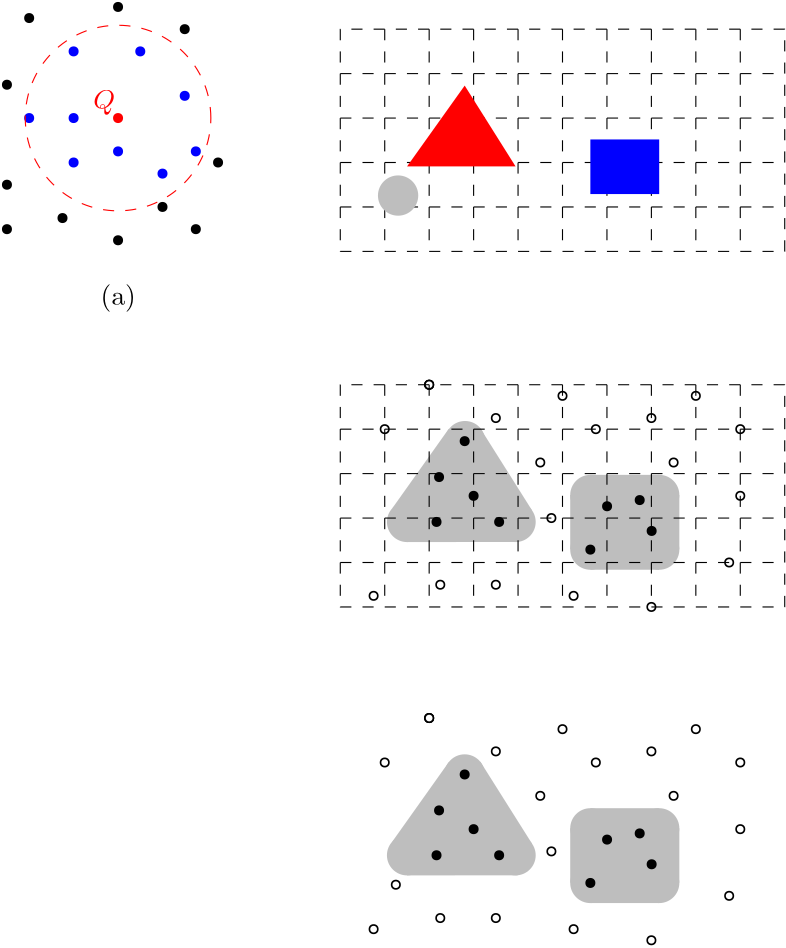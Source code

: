 <?xml version="1.0"?>
<!DOCTYPE ipe SYSTEM "ipe.dtd">
<ipe version="70010" creator="Ipe 7.0.10">
<info created="D:20111222150845" modified="D:20130221232932"/>
<ipestyle name="basic">
<symbol name="arrow/arc(spx)">
<path stroke="sym-stroke" fill="sym-stroke" pen="sym-pen">
0 0 m
-1 0.333 l
-1 -0.333 l
h
</path>
</symbol>
<symbol name="arrow/farc(spx)">
<path stroke="sym-stroke" fill="white" pen="sym-pen">
0 0 m
-1 0.333 l
-1 -0.333 l
h
</path>
</symbol>
<symbol name="mark/circle(sx)" transformations="translations">
<path fill="sym-stroke">
0.6 0 0 0.6 0 0 e
0.4 0 0 0.4 0 0 e
</path>
</symbol>
<symbol name="mark/disk(sx)" transformations="translations">
<path fill="sym-stroke">
0.6 0 0 0.6 0 0 e
</path>
</symbol>
<symbol name="mark/fdisk(sfx)" transformations="translations">
<group>
<path fill="sym-fill">
0.5 0 0 0.5 0 0 e
</path>
<path fill="sym-stroke" fillrule="eofill">
0.6 0 0 0.6 0 0 e
0.4 0 0 0.4 0 0 e
</path>
</group>
</symbol>
<symbol name="mark/box(sx)" transformations="translations">
<path fill="sym-stroke" fillrule="eofill">
-0.6 -0.6 m
0.6 -0.6 l
0.6 0.6 l
-0.6 0.6 l
h
-0.4 -0.4 m
0.4 -0.4 l
0.4 0.4 l
-0.4 0.4 l
h
</path>
</symbol>
<symbol name="mark/square(sx)" transformations="translations">
<path fill="sym-stroke">
-0.6 -0.6 m
0.6 -0.6 l
0.6 0.6 l
-0.6 0.6 l
h
</path>
</symbol>
<symbol name="mark/fsquare(sfx)" transformations="translations">
<group>
<path fill="sym-fill">
-0.5 -0.5 m
0.5 -0.5 l
0.5 0.5 l
-0.5 0.5 l
h
</path>
<path fill="sym-stroke" fillrule="eofill">
-0.6 -0.6 m
0.6 -0.6 l
0.6 0.6 l
-0.6 0.6 l
h
-0.4 -0.4 m
0.4 -0.4 l
0.4 0.4 l
-0.4 0.4 l
h
</path>
</group>
</symbol>
<symbol name="mark/cross(sx)" transformations="translations">
<group>
<path fill="sym-stroke">
-0.43 -0.57 m
0.57 0.43 l
0.43 0.57 l
-0.57 -0.43 l
h
</path>
<path fill="sym-stroke">
-0.43 0.57 m
0.57 -0.43 l
0.43 -0.57 l
-0.57 0.43 l
h
</path>
</group>
</symbol>
<symbol name="arrow/fnormal(spx)">
<path stroke="sym-stroke" fill="white" pen="sym-pen">
0 0 m
-1 0.333 l
-1 -0.333 l
h
</path>
</symbol>
<symbol name="arrow/pointed(spx)">
<path stroke="sym-stroke" fill="sym-stroke" pen="sym-pen">
0 0 m
-1 0.333 l
-0.8 0 l
-1 -0.333 l
h
</path>
</symbol>
<symbol name="arrow/fpointed(spx)">
<path stroke="sym-stroke" fill="white" pen="sym-pen">
0 0 m
-1 0.333 l
-0.8 0 l
-1 -0.333 l
h
</path>
</symbol>
<symbol name="arrow/linear(spx)">
<path stroke="sym-stroke" pen="sym-pen">
-1 0.333 m
0 0 l
-1 -0.333 l
</path>
</symbol>
<symbol name="arrow/fdouble(spx)">
<path stroke="sym-stroke" fill="white" pen="sym-pen">
0 0 m
-1 0.333 l
-1 -0.333 l
h
-1 0 m
-2 0.333 l
-2 -0.333 l
h
</path>
</symbol>
<symbol name="arrow/double(spx)">
<path stroke="sym-stroke" fill="sym-stroke" pen="sym-pen">
0 0 m
-1 0.333 l
-1 -0.333 l
h
-1 0 m
-2 0.333 l
-2 -0.333 l
h
</path>
</symbol>
<pen name="heavier" value="0.8"/>
<pen name="fat" value="1.2"/>
<pen name="ultrafat" value="2"/>
<symbolsize name="large" value="5"/>
<symbolsize name="small" value="2"/>
<symbolsize name="tiny" value="1.1"/>
<arrowsize name="large" value="10"/>
<arrowsize name="small" value="5"/>
<arrowsize name="tiny" value="3"/>
<color name="red" value="1 0 0"/>
<color name="green" value="0 1 0"/>
<color name="blue" value="0 0 1"/>
<color name="yellow" value="1 1 0"/>
<color name="orange" value="1 0.647 0"/>
<color name="gold" value="1 0.843 0"/>
<color name="purple" value="0.627 0.125 0.941"/>
<color name="gray" value="0.745"/>
<color name="brown" value="0.647 0.165 0.165"/>
<color name="navy" value="0 0 0.502"/>
<color name="pink" value="1 0.753 0.796"/>
<color name="seagreen" value="0.18 0.545 0.341"/>
<color name="turquoise" value="0.251 0.878 0.816"/>
<color name="violet" value="0.933 0.51 0.933"/>
<color name="darkblue" value="0 0 0.545"/>
<color name="darkcyan" value="0 0.545 0.545"/>
<color name="darkgray" value="0.663"/>
<color name="darkgreen" value="0 0.392 0"/>
<color name="darkmagenta" value="0.545 0 0.545"/>
<color name="darkorange" value="1 0.549 0"/>
<color name="darkred" value="0.545 0 0"/>
<color name="lightblue" value="0.678 0.847 0.902"/>
<color name="lightcyan" value="0.878 1 1"/>
<color name="lightgray" value="0.827"/>
<color name="lightgreen" value="0.565 0.933 0.565"/>
<color name="lightyellow" value="1 1 0.878"/>
<dashstyle name="dashed" value="[4] 0"/>
<dashstyle name="dotted" value="[1 3] 0"/>
<dashstyle name="dash dotted" value="[4 2 1 2] 0"/>
<dashstyle name="dash dot dotted" value="[4 2 1 2 1 2] 0"/>
<textsize name="large" value="\large"/>
<textsize name="Large" value="\Large"/>
<textsize name="LARGE" value="\LARGE"/>
<textsize name="huge" value="\huge"/>
<textsize name="Huge" value="\Huge"/>
<textsize name="small" value="\small"/>
<textsize name="footnote" value="\footnotesize"/>
<textsize name="tiny" value="\tiny"/>
<textstyle name="center" begin="\begin{center}" end="\end{center}"/>
<textstyle name="itemize" begin="\begin{itemize}" end="\end{itemize}"/>
<textstyle name="item" begin="\begin{itemize}\item{}" end="\end{itemize}"/>
<gridsize name="4 pts" value="4"/>
<gridsize name="8 pts (~3 mm)" value="8"/>
<gridsize name="16 pts (~6 mm)" value="16"/>
<gridsize name="32 pts (~12 mm)" value="32"/>
<gridsize name="10 pts (~3.5 mm)" value="10"/>
<gridsize name="20 pts (~7 mm)" value="20"/>
<gridsize name="14 pts (~5 mm)" value="14"/>
<gridsize name="28 pts (~10 mm)" value="28"/>
<gridsize name="56 pts (~20 mm)" value="56"/>
<anglesize name="90 deg" value="90"/>
<anglesize name="60 deg" value="60"/>
<anglesize name="45 deg" value="45"/>
<anglesize name="30 deg" value="30"/>
<anglesize name="22.5 deg" value="22.5"/>
<tiling name="falling" angle="-60" step="4" width="1"/>
<tiling name="rising" angle="30" step="4" width="1"/>
</ipestyle>
<page>
<layer name="alpha"/>
<view layers="alpha" active="alpha"/>
<text layer="alpha" matrix="1 0 0 1 4 -4" transformations="translations" pos="99.0581 791.366" stroke="blue" type="label" width="7.876" height="6.815" depth="1.93" valign="baseline">\textcolor{red}{$Q$}</text>
<use name="mark/disk(sx)" pos="112 784" size="normal" stroke="red"/>
<use name="mark/disk(sx)" pos="96 768" size="normal" stroke="blue"/>
<use name="mark/disk(sx)" pos="80 784" size="normal" stroke="blue"/>
<use name="mark/disk(sx)" pos="96 808" size="normal" stroke="blue"/>
<use name="mark/disk(sx)" pos="120 808" size="normal" stroke="blue"/>
<use name="mark/disk(sx)" pos="136 792" size="normal" stroke="blue"/>
<use matrix="1 0 0 1 -8 0" name="mark/disk(sx)" pos="156 768" size="normal" stroke="black"/>
<use name="mark/disk(sx)" pos="128 764" size="normal" stroke="blue"/>
<use name="mark/disk(sx)" pos="128 752" size="normal" stroke="black"/>
<use name="mark/disk(sx)" pos="112 740" size="normal" stroke="black"/>
<use name="mark/disk(sx)" pos="92 748" size="normal" stroke="black"/>
<use name="mark/disk(sx)" pos="72 760" size="normal" stroke="black"/>
<use name="mark/disk(sx)" pos="72 796" size="normal" stroke="black"/>
<use name="mark/disk(sx)" pos="80 820" size="normal" stroke="black"/>
<use name="mark/disk(sx)" pos="136 816" size="normal" stroke="black"/>
<use name="mark/disk(sx)" pos="112 824" size="normal" stroke="black"/>
<use name="mark/disk(sx)" pos="140 772" size="normal" stroke="blue"/>
<use name="mark/disk(sx)" pos="140 744" size="normal" stroke="black"/>
<use name="mark/disk(sx)" pos="72 744" size="normal" stroke="black"/>
<use name="mark/disk(sx)" pos="112 772" size="normal" stroke="blue"/>
<use name="mark/disk(sx)" pos="96 784" size="normal" stroke="blue"/>
<path stroke="red" dash="dashed">
33.4011 0 0 33.4011 112 784 e
</path>
<text matrix="1 0 0 1 6.63118 -74.6115" transformations="translations" pos="99.0581 791.366" stroke="black" type="label" width="12.73" height="7.473" depth="2.49" valign="baseline">(a)</text>
<path stroke="black" dash="dashed">
192 816 m
192 736 l
352 736 l
352 816 l
192 816 l
192 800 l
352 800 l
352 800 l
</path>
<path stroke="black" dash="dashed">
192 784 m
352 784 l
</path>
<path stroke="black" dash="dashed">
192 768 m
352 768 l
</path>
<path stroke="black" dash="dashed">
192 752 m
352 752 l
</path>
<path stroke="black" dash="dashed">
208 816 m
208 736 l
</path>
<path stroke="black" dash="dashed">
224 816 m
224 736 l
</path>
<path stroke="black" dash="dashed">
240 816 m
240 736 l
</path>
<path stroke="black" dash="dashed">
256 816 m
256 736 l
</path>
<path stroke="black" dash="dashed">
272 816 m
272 736 l
</path>
<path stroke="black" dash="dashed">
288 816 m
288 736 l
</path>
<path stroke="black" dash="dashed">
304 816 m
304 736 l
</path>
<path stroke="black" dash="dashed">
320 816 m
320 736 l
</path>
<path stroke="black" dash="dashed">
336 816 m
336 816 l
336 736 l
</path>
<path fill="blue" fillrule="eofill">
282.031 776.298 m
282.031 756.637 l
306.81 756.637 l
306.81 776.298 l
h
</path>
<path fill="red">
236.784 795.69 m
216.046 766.603 l
255.099 766.603 l
h
</path>
<path fill="gray">
7.25191 0 0 7.25191 212.814 756.099 e
</path>
<path matrix="1 0 0 1 0 -128" fill="blue" fillrule="eofill">
282.031 776.298 m
282.031 756.637 l
306.81 756.637 l
306.81 776.298 l
h
</path>
<path matrix="1.15062 0 0 1.14582 -35.6485 -242.066" fill="gray">
236.784 795.69 m
216.046 766.603 l
255.099 766.603 l
h
</path>
<path matrix="1 0 0 1 24.0926 -88.409" fill="gray">
7.25191 0 0 7.25191 212.814 756.099 e
</path>
<path matrix="1 0 0 1 42.285 -117.496" fill="gray">
7.25191 0 0 7.25191 212.814 756.099 e
</path>
<path matrix="1 0 0 1 3.232 -117.496" fill="gray">
7.25191 0 0 7.25191 212.814 756.099 e
</path>
<path matrix="1 0 0 1 69.217 -107.801" fill="gray">
7.25191 0 0 7.25191 212.814 756.099 e
</path>
<path matrix="1 0 0 1 93.996 -107.801" fill="gray">
7.25191 0 0 7.25191 212.814 756.099 e
</path>
<path matrix="1 0 0 1 69.217 -127.462" fill="gray">
7.25191 0 0 7.25191 212.814 756.099 e
</path>
<path matrix="1 0 0 1 93.996 -127.462" fill="gray">
7.25191 0 0 7.25191 212.814 756.099 e
</path>
<path matrix="1 0 0 1 0 -32" stroke="black">
236.784 699.69 m
236.784 699.69 l
h
</path>
<path matrix="1 0 0 1 0 -32" fill="gray">
236.784 699.69 m
216.046 670.603 l
210.739 675.546 l
231.038 704.115 l
231.038 704.115 l
h
</path>
<path matrix="1 0 0 1 0 -32" fill="gray">
236.784 699.69 m
255.099 670.603 l
261.028 674.779 l
242.563 704.071 l
242.382 704.3 l
h
</path>
<path matrix="1 0 0 1 0 -32" fill="gray">
216.046 670.603 m
216.038 663.351 l
255.845 663.39 l
255.099 670.603 l
h
</path>
<path matrix="1 0 0 1 0 -32" fill="gray">
282.031 680.298 m
306.81 680.298 l
306.699 687.549 l
282.061 687.55 l
282.061 687.55 l
h
</path>
<path matrix="1 0 0 1 0 -32" fill="gray">
282.031 660.637 m
306.81 660.637 l
306.762 653.385 l
282.061 653.385 l
282.061 653.385 l
h
</path>
<path matrix="1 0 0 1 0 -32" fill="gray">
306.81 680.298 m
306.81 660.637 l
314.062 660.709 l
314.062 680.308 l
314.062 680.308 l
h
</path>
<path matrix="1 0 0 1 0 -32" fill="gray">
282.031 680.298 m
282.031 660.637 l
274.779 660.708 l
274.779 680.308 l
274.779 680.308 l
h
</path>
<path matrix="1.13606 0 0 1.14556 -39.6478 -239.555" fill="gray" fillrule="eofill">
282.031 776.298 m
282.031 756.637 l
306.81 756.637 l
306.81 776.298 l
h
</path>
<use matrix="1 0 0 1 128 -148" name="mark/fdisk(sfx)" pos="80 820" size="normal" stroke="black" fill="white"/>
<use matrix="1 0 0 1 144 -132" name="mark/disk(sx)" pos="80 820" size="normal" stroke="black"/>
<use matrix="1 0 0 1 144 -132" name="mark/disk(sx)" pos="80 820" size="normal" stroke="black"/>
<use matrix="1 0 0 1 144 -132" name="mark/fdisk(sfx)" pos="80 820" size="normal" stroke="black" fill="white"/>
<use matrix="1 0 0 1 168 -144" name="mark/fdisk(sfx)" pos="80 820" size="normal" stroke="black" fill="white"/>
<use matrix="1 0 0 1 184 -160" name="mark/fdisk(sfx)" pos="80 820" size="normal" stroke="black" fill="white"/>
<use matrix="1 0 0 1 188 -180" name="mark/fdisk(sfx)" pos="80 820" size="normal" stroke="black" fill="white"/>
<use matrix="1 0 0 1 204 -148" name="mark/fdisk(sfx)" pos="80 820" size="normal" stroke="black" fill="white"/>
<use matrix="1 0 0 1 192 -136" name="mark/fdisk(sfx)" pos="80 820" size="normal" stroke="black" fill="white"/>
<use matrix="1 0 0 1 224 -144" name="mark/fdisk(sfx)" pos="80 820" size="normal" stroke="black" fill="white"/>
<use matrix="1 0 0 1 232 -160" name="mark/fdisk(sfx)" pos="80 820" size="normal" stroke="black" fill="white"/>
<use matrix="1 0 0 1 240 -136" name="mark/fdisk(sfx)" pos="80 820" size="normal" stroke="black" fill="white"/>
<use matrix="1 0 0 1 256 -148" name="mark/fdisk(sfx)" pos="80 820" size="normal" stroke="black" fill="white"/>
<use matrix="1 0 0 1 256 -172" name="mark/fdisk(sfx)" pos="80 820" size="normal" stroke="black" fill="white"/>
<use matrix="1 0 0 1 252 -196" name="mark/fdisk(sfx)" pos="80 820" size="normal" stroke="black" fill="white"/>
<use matrix="1 0 0 1 224 -212" name="mark/fdisk(sfx)" pos="80 820" size="normal" stroke="black" fill="white"/>
<use matrix="1 0 0 1 196 -208" name="mark/fdisk(sfx)" pos="80 820" size="normal" stroke="black" fill="white"/>
<use matrix="1 0 0 1 168 -204" name="mark/fdisk(sfx)" pos="80 820" size="normal" stroke="black" fill="white"/>
<use matrix="1 0 0 1 148 -204" name="mark/fdisk(sfx)" pos="80 820" size="normal" stroke="black" fill="white"/>
<use matrix="1 0 0 1 124 -208" name="mark/fdisk(sfx)" pos="80 820" size="normal" stroke="black" fill="white"/>
<use matrix="1 0 0 1 160 -172" name="mark/disk(sx)" pos="80 820" size="normal" stroke="black"/>
<use matrix="1 0 0 1 146.648 -181.397" name="mark/disk(sx)" pos="80 820" size="normal" stroke="black"/>
<use matrix="1 0 0 1 147.563 -165.244" name="mark/disk(sx)" pos="80 820" size="normal" stroke="black"/>
<use matrix="1 0 0 1 156.784 -152.31" name="mark/disk(sx)" pos="80 820" size="normal" stroke="black"/>
<use matrix="1 0 0 1 208.045 -175.754" name="mark/disk(sx)" pos="80 820" size="normal" stroke="black"/>
<use matrix="1 0 0 1 224.093 -184.639" name="mark/disk(sx)" pos="80 820" size="normal" stroke="black"/>
<use matrix="1 0 0 1 219.792 -173.529" name="mark/disk(sx)" pos="80 820" size="normal" stroke="black"/>
<use matrix="1 0 0 1 202.031 -191.363" name="mark/disk(sx)" pos="80 820" size="normal" stroke="black"/>
<use matrix="1 0 0 1 169.191 -181.397" name="mark/disk(sx)" pos="80 820" size="normal" stroke="black"/>
<path matrix="1 0 0 1 0 -248" fill="blue" fillrule="eofill">
282.031 776.298 m
282.031 756.637 l
306.81 756.637 l
306.81 776.298 l
h
</path>
<path matrix="1.15062 0 0 1.14582 -35.6485 -362.066" fill="gray">
236.784 795.69 m
216.046 766.603 l
255.099 766.603 l
h
</path>
<path matrix="1 0 0 1 23.97 -208.409" fill="gray">
7.25191 0 0 7.25191 212.814 756.099 e
</path>
<path matrix="1 0 0 1 42.285 -237.496" fill="gray">
7.25191 0 0 7.25191 212.814 756.099 e
</path>
<path matrix="1 0 0 1 3.232 -237.496" fill="gray">
7.25191 0 0 7.25191 212.814 756.099 e
</path>
<path matrix="1 0 0 1 69.217 -227.801" fill="gray">
7.25191 0 0 7.25191 212.814 756.099 e
</path>
<path matrix="1 0 0 1 93.996 -227.801" fill="gray">
7.25191 0 0 7.25191 212.814 756.099 e
</path>
<path matrix="1 0 0 1 69.217 -247.462" fill="gray">
7.25191 0 0 7.25191 212.814 756.099 e
</path>
<path matrix="1 0 0 1 93.996 -247.462" fill="gray">
7.25191 0 0 7.25191 212.814 756.099 e
</path>
<path matrix="1 0 0 1 0 -152" stroke="black">
236.784 699.69 m
236.784 699.69 l
h
</path>
<path matrix="1 0 0 1 0 -152" fill="gray">
236.784 699.69 m
216.046 670.603 l
210.739 675.546 l
231.038 704.115 l
231.038 704.115 l
h
</path>
<path matrix="1 0 0 1 0 -152" fill="gray">
236.784 699.69 m
255.099 670.603 l
261.028 674.779 l
242.563 704.071 l
242.382 704.3 l
h
</path>
<path matrix="1 0 0 1 0 -152" fill="gray">
216.046 670.603 m
216.038 663.351 l
255.845 663.39 l
255.099 670.603 l
h
</path>
<path matrix="1 0 0 1 0 -152" fill="gray">
282.031 680.298 m
306.81 680.298 l
306.699 687.549 l
282.061 687.55 l
282.061 687.55 l
h
</path>
<path matrix="1 0 0 1 0 -152" fill="gray">
282.031 660.637 m
306.81 660.637 l
306.762 653.385 l
282.061 653.385 l
282.061 653.385 l
h
</path>
<path matrix="1 0 0 1 0 -152" fill="gray">
306.81 680.298 m
306.81 660.637 l
314.062 660.709 l
314.062 680.308 l
314.062 680.308 l
h
</path>
<path matrix="1 0 0 1 0 -152" fill="gray">
282.031 680.298 m
282.031 660.637 l
274.779 660.708 l
274.779 680.308 l
274.779 680.308 l
h
</path>
<path matrix="1.13606 0 0 1.14556 -39.6478 -359.555" fill="gray" fillrule="eofill">
282.031 776.298 m
282.031 756.637 l
306.81 756.637 l
306.81 776.298 l
h
</path>
<use matrix="1 0 0 1 128 -268" name="mark/fdisk(sfx)" pos="80 820" size="normal" stroke="black" fill="white"/>
<use matrix="1 0 0 1 144 -252" name="mark/disk(sx)" pos="80 820" size="normal" stroke="black"/>
<use matrix="1 0 0 1 144 -252" name="mark/disk(sx)" pos="80 820" size="normal" stroke="black"/>
<use matrix="1 0 0 1 144 -252" name="mark/fdisk(sfx)" pos="80 820" size="normal" stroke="black" fill="white"/>
<use matrix="1 0 0 1 168 -264" name="mark/fdisk(sfx)" pos="80 820" size="normal" stroke="black" fill="white"/>
<use matrix="1 0 0 1 184 -280" name="mark/fdisk(sfx)" pos="80 820" size="normal" stroke="black" fill="white"/>
<use matrix="1 0 0 1 188 -300" name="mark/fdisk(sfx)" pos="80 820" size="normal" stroke="black" fill="white"/>
<use matrix="1 0 0 1 204 -268" name="mark/fdisk(sfx)" pos="80 820" size="normal" stroke="black" fill="white"/>
<use matrix="1 0 0 1 192 -256" name="mark/fdisk(sfx)" pos="80 820" size="normal" stroke="black" fill="white"/>
<use matrix="1 0 0 1 224 -264" name="mark/fdisk(sfx)" pos="80 820" size="normal" stroke="black" fill="white"/>
<use matrix="1 0 0 1 232 -280" name="mark/fdisk(sfx)" pos="80 820" size="normal" stroke="black" fill="white"/>
<use matrix="1 0 0 1 240 -256" name="mark/fdisk(sfx)" pos="80 820" size="normal" stroke="black" fill="white"/>
<use matrix="1 0 0 1 256 -268" name="mark/fdisk(sfx)" pos="80 820" size="normal" stroke="black" fill="white"/>
<use matrix="1 0 0 1 256 -292" name="mark/fdisk(sfx)" pos="80 820" size="normal" stroke="black" fill="white"/>
<use matrix="1 0 0 1 252 -316" name="mark/fdisk(sfx)" pos="80 820" size="normal" stroke="black" fill="white"/>
<use matrix="1 0 0 1 224 -332" name="mark/fdisk(sfx)" pos="80 820" size="normal" stroke="black" fill="white"/>
<use matrix="1 0 0 1 196 -328" name="mark/fdisk(sfx)" pos="80 820" size="normal" stroke="black" fill="white"/>
<use matrix="1 0 0 1 168 -324" name="mark/fdisk(sfx)" pos="80 820" size="normal" stroke="black" fill="white"/>
<use matrix="1 0 0 1 148 -324" name="mark/fdisk(sfx)" pos="80 820" size="normal" stroke="black" fill="white"/>
<use matrix="1 0 0 1 132 -312" name="mark/fdisk(sfx)" pos="80 820" size="normal" stroke="black" fill="white"/>
<use matrix="1 0 0 1 124 -328" name="mark/fdisk(sfx)" pos="80 820" size="normal" stroke="black" fill="white"/>
<use matrix="1 0 0 1 160 -292" name="mark/disk(sx)" pos="80 820" size="normal" stroke="black"/>
<use matrix="1 0 0 1 146.648 -301.397" name="mark/disk(sx)" pos="80 820" size="normal" stroke="black"/>
<use matrix="1 0 0 1 147.563 -285.244" name="mark/disk(sx)" pos="80 820" size="normal" stroke="black"/>
<use matrix="1 0 0 1 156.784 -272.31" name="mark/disk(sx)" pos="80 820" size="normal" stroke="black"/>
<use matrix="1 0 0 1 208.045 -295.754" name="mark/disk(sx)" pos="80 820" size="normal" stroke="black"/>
<use matrix="1 0 0 1 224.093 -304.639" name="mark/disk(sx)" pos="80 820" size="normal" stroke="black"/>
<use matrix="1 0 0 1 219.792 -293.529" name="mark/disk(sx)" pos="80 820" size="normal" stroke="black"/>
<use matrix="1 0 0 1 202.031 -311.363" name="mark/disk(sx)" pos="80 820" size="normal" stroke="black"/>
<use matrix="1 0 0 1 169.191 -301.397" name="mark/disk(sx)" pos="80 820" size="normal" stroke="black"/>
<path matrix="1 0 0 1 0 -128" stroke="black" dash="dashed">
192 816 m
192 736 l
352 736 l
352 816 l
192 816 l
192 800 l
352 800 l
352 800 l
</path>
<path matrix="1 0 0 1 0 -128" stroke="black" dash="dashed">
192 784 m
352 784 l
</path>
<path matrix="1 0 0 1 0 -128" stroke="black" dash="dashed">
192 768 m
352 768 l
</path>
<path matrix="1 0 0 1 0 -128" stroke="black" dash="dashed">
192 752 m
352 752 l
</path>
<path matrix="1 0 0 1 0 -128" stroke="black" dash="dashed">
208 816 m
208 736 l
</path>
<path matrix="1 0 0 1 0 -128" stroke="black" dash="dashed">
224 816 m
224 736 l
</path>
<path matrix="1 0 0 1 0 -128" stroke="black" dash="dashed">
240 816 m
240 736 l
</path>
<path matrix="1 0 0 1 0 -128" stroke="black" dash="dashed">
256 816 m
256 736 l
</path>
<path matrix="1 0 0 1 0 -128" stroke="black" dash="dashed">
272 816 m
272 736 l
</path>
<path matrix="1 0 0 1 0 -128" stroke="black" dash="dashed">
288 816 m
288 736 l
</path>
<path matrix="1 0 0 1 0 -128" stroke="black" dash="dashed">
304 816 m
304 736 l
</path>
<path matrix="1 0 0 1 0 -128" stroke="black" dash="dashed">
320 816 m
320 736 l
</path>
<path matrix="1 0 0 1 0 -128" stroke="black" dash="dashed">
336 816 m
336 816 l
336 736 l
</path>
</page>
</ipe>
